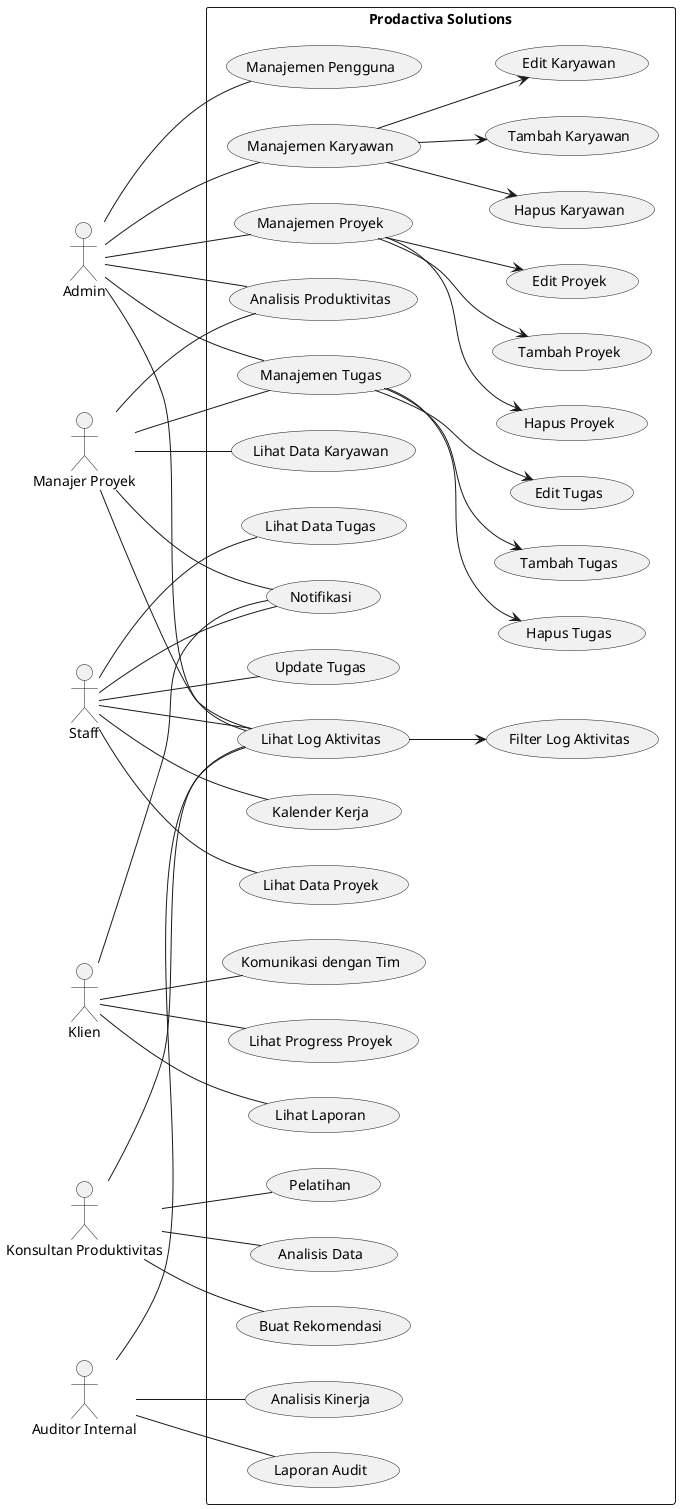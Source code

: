 @startuml
left to right direction
skinparam packageStyle rectangle

actor Admin
actor "Manajer Proyek" as Manajer
actor Staff
actor Klien
actor "Konsultan Produktivitas" as Konsultan
actor "Auditor Internal" as Auditor

rectangle "Prodactiva Solutions" {
  Admin -- (Manajemen Karyawan)
  Admin -- (Manajemen Proyek)
  Admin -- (Manajemen Tugas)
  Admin -- (Lihat Log Aktivitas)
  Admin -- (Analisis Produktivitas)
  Admin -- (Manajemen Pengguna)

  Manajer -- (Lihat Data Karyawan)
  Manajer -- (Manajemen Tugas)
  Manajer -- (Lihat Log Aktivitas)
  Manajer -- (Analisis Produktivitas)
  Manajer -- (Notifikasi)

  Staff -- (Lihat Data Proyek)
  Staff -- (Lihat Data Tugas)
  Staff -- (Update Tugas)
  Staff -- (Lihat Log Aktivitas)
  Staff -- (Notifikasi)
  Staff -- (Kalender Kerja)

  Klien -- (Lihat Progress Proyek)
  Klien -- (Lihat Laporan)
  Klien -- (Komunikasi dengan Tim)
  Klien -- (Notifikasi)

  Konsultan -- (Analisis Data)
  Konsultan -- (Buat Rekomendasi)
  Konsultan -- (Lihat Log Aktivitas)
  Konsultan -- (Pelatihan)

  Auditor -- (Lihat Log Aktivitas)
  Auditor -- (Analisis Kinerja)
  Auditor -- (Laporan Audit)

  (Manajemen Karyawan) --> (Tambah Karyawan)
  (Manajemen Karyawan) --> (Edit Karyawan)
  (Manajemen Karyawan) --> (Hapus Karyawan)

  (Manajemen Proyek) --> (Tambah Proyek)
  (Manajemen Proyek) --> (Edit Proyek)
  (Manajemen Proyek) --> (Hapus Proyek)

  (Manajemen Tugas) --> (Tambah Tugas)
  (Manajemen Tugas) --> (Edit Tugas)
  (Manajemen Tugas) --> (Hapus Tugas)

  (Lihat Log Aktivitas) --> (Filter Log Aktivitas)
}

@enduml